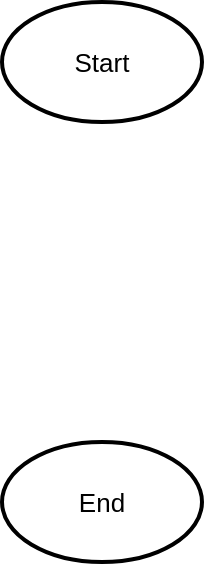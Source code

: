 <mxfile version="16.5.1" type="device"><diagram id="_TpWWBmCxMrgzXo-sN4T" name="Page-1"><mxGraphModel dx="782" dy="539" grid="1" gridSize="10" guides="1" tooltips="1" connect="1" arrows="1" fold="1" page="1" pageScale="1" pageWidth="850" pageHeight="1100" math="0" shadow="0"><root><mxCell id="0"/><mxCell id="1" parent="0"/><mxCell id="YlPRM0pJnDCx_uWDeHjx-1" value="&lt;font style=&quot;font-size: 13px&quot;&gt;Start&lt;/font&gt;" style="strokeWidth=2;html=1;shape=mxgraph.flowchart.start_1;whiteSpace=wrap;" parent="1" vertex="1"><mxGeometry x="130" y="90" width="100" height="60" as="geometry"/></mxCell><mxCell id="YlPRM0pJnDCx_uWDeHjx-2" value="&lt;font style=&quot;font-size: 13px&quot;&gt;End&lt;/font&gt;" style="strokeWidth=2;html=1;shape=mxgraph.flowchart.start_1;whiteSpace=wrap;" parent="1" vertex="1"><mxGeometry x="130" y="310" width="100" height="60" as="geometry"/></mxCell></root></mxGraphModel></diagram></mxfile>